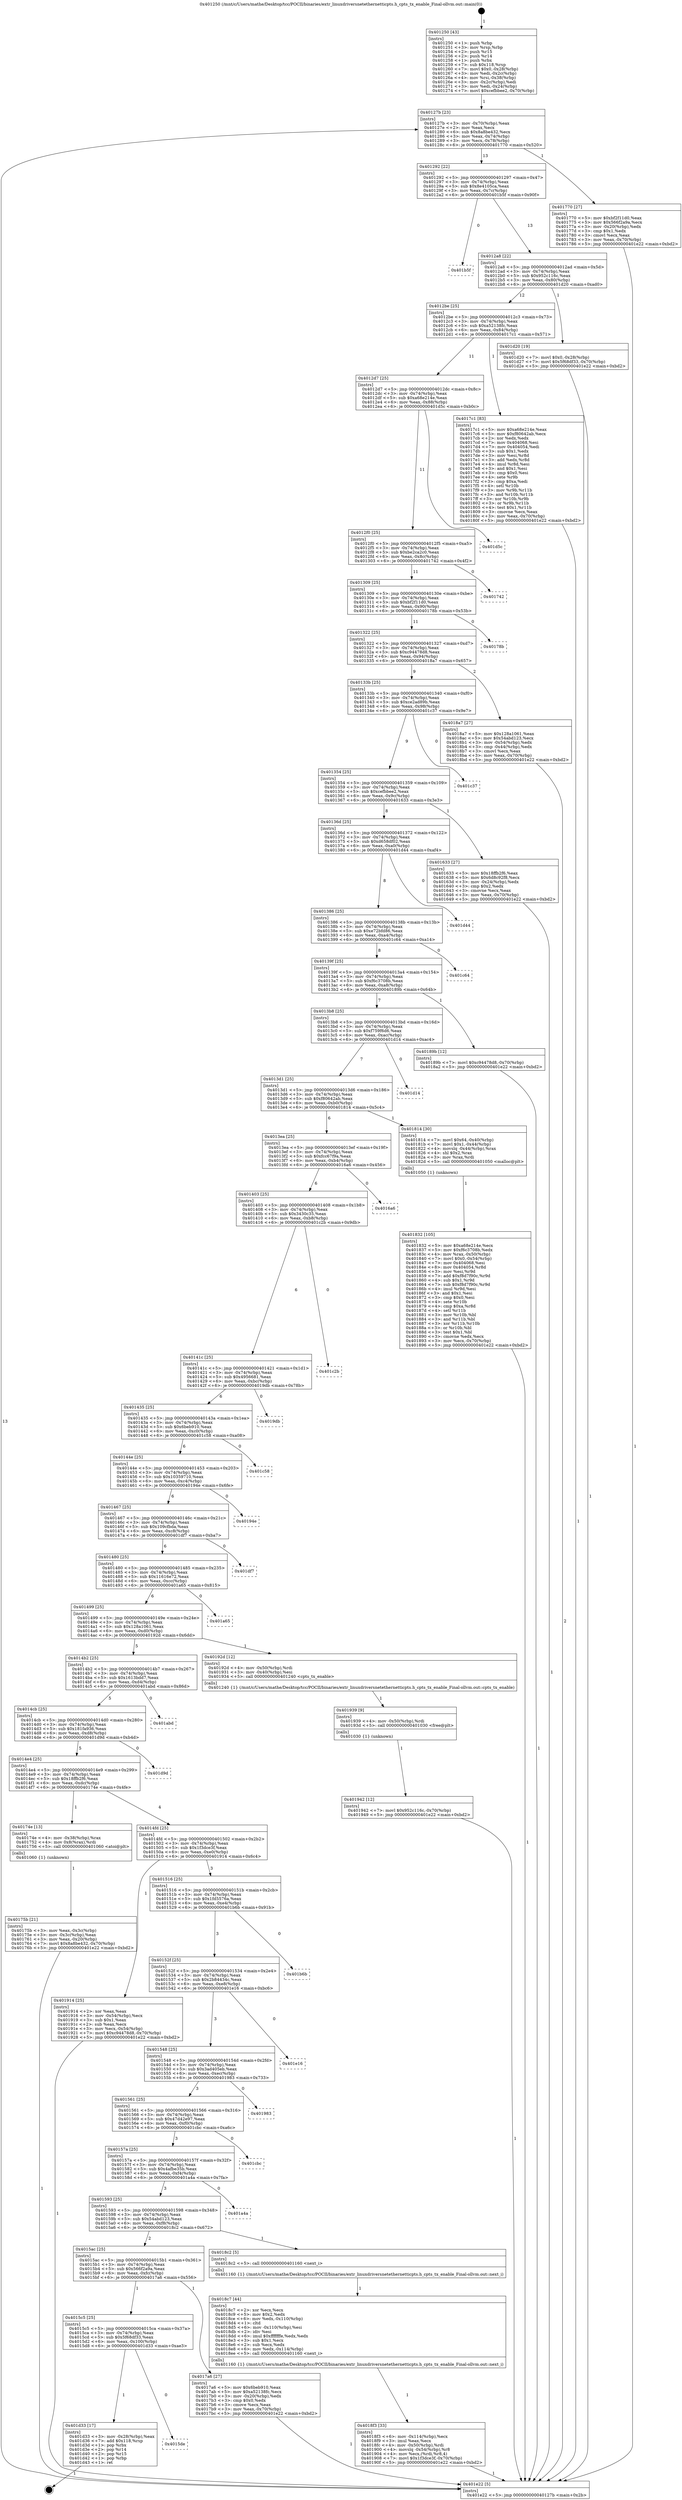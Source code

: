 digraph "0x401250" {
  label = "0x401250 (/mnt/c/Users/mathe/Desktop/tcc/POCII/binaries/extr_linuxdriversnetethernetticpts.h_cpts_tx_enable_Final-ollvm.out::main(0))"
  labelloc = "t"
  node[shape=record]

  Entry [label="",width=0.3,height=0.3,shape=circle,fillcolor=black,style=filled]
  "0x40127b" [label="{
     0x40127b [23]\l
     | [instrs]\l
     &nbsp;&nbsp;0x40127b \<+3\>: mov -0x70(%rbp),%eax\l
     &nbsp;&nbsp;0x40127e \<+2\>: mov %eax,%ecx\l
     &nbsp;&nbsp;0x401280 \<+6\>: sub $0x8a8be432,%ecx\l
     &nbsp;&nbsp;0x401286 \<+3\>: mov %eax,-0x74(%rbp)\l
     &nbsp;&nbsp;0x401289 \<+3\>: mov %ecx,-0x78(%rbp)\l
     &nbsp;&nbsp;0x40128c \<+6\>: je 0000000000401770 \<main+0x520\>\l
  }"]
  "0x401770" [label="{
     0x401770 [27]\l
     | [instrs]\l
     &nbsp;&nbsp;0x401770 \<+5\>: mov $0xbf2f11d0,%eax\l
     &nbsp;&nbsp;0x401775 \<+5\>: mov $0x566f2a9a,%ecx\l
     &nbsp;&nbsp;0x40177a \<+3\>: mov -0x20(%rbp),%edx\l
     &nbsp;&nbsp;0x40177d \<+3\>: cmp $0x1,%edx\l
     &nbsp;&nbsp;0x401780 \<+3\>: cmovl %ecx,%eax\l
     &nbsp;&nbsp;0x401783 \<+3\>: mov %eax,-0x70(%rbp)\l
     &nbsp;&nbsp;0x401786 \<+5\>: jmp 0000000000401e22 \<main+0xbd2\>\l
  }"]
  "0x401292" [label="{
     0x401292 [22]\l
     | [instrs]\l
     &nbsp;&nbsp;0x401292 \<+5\>: jmp 0000000000401297 \<main+0x47\>\l
     &nbsp;&nbsp;0x401297 \<+3\>: mov -0x74(%rbp),%eax\l
     &nbsp;&nbsp;0x40129a \<+5\>: sub $0x8e4105ca,%eax\l
     &nbsp;&nbsp;0x40129f \<+3\>: mov %eax,-0x7c(%rbp)\l
     &nbsp;&nbsp;0x4012a2 \<+6\>: je 0000000000401b5f \<main+0x90f\>\l
  }"]
  Exit [label="",width=0.3,height=0.3,shape=circle,fillcolor=black,style=filled,peripheries=2]
  "0x401b5f" [label="{
     0x401b5f\l
  }", style=dashed]
  "0x4012a8" [label="{
     0x4012a8 [22]\l
     | [instrs]\l
     &nbsp;&nbsp;0x4012a8 \<+5\>: jmp 00000000004012ad \<main+0x5d\>\l
     &nbsp;&nbsp;0x4012ad \<+3\>: mov -0x74(%rbp),%eax\l
     &nbsp;&nbsp;0x4012b0 \<+5\>: sub $0x952c116c,%eax\l
     &nbsp;&nbsp;0x4012b5 \<+3\>: mov %eax,-0x80(%rbp)\l
     &nbsp;&nbsp;0x4012b8 \<+6\>: je 0000000000401d20 \<main+0xad0\>\l
  }"]
  "0x4015de" [label="{
     0x4015de\l
  }", style=dashed]
  "0x401d20" [label="{
     0x401d20 [19]\l
     | [instrs]\l
     &nbsp;&nbsp;0x401d20 \<+7\>: movl $0x0,-0x28(%rbp)\l
     &nbsp;&nbsp;0x401d27 \<+7\>: movl $0x5f68df33,-0x70(%rbp)\l
     &nbsp;&nbsp;0x401d2e \<+5\>: jmp 0000000000401e22 \<main+0xbd2\>\l
  }"]
  "0x4012be" [label="{
     0x4012be [25]\l
     | [instrs]\l
     &nbsp;&nbsp;0x4012be \<+5\>: jmp 00000000004012c3 \<main+0x73\>\l
     &nbsp;&nbsp;0x4012c3 \<+3\>: mov -0x74(%rbp),%eax\l
     &nbsp;&nbsp;0x4012c6 \<+5\>: sub $0xa52138fc,%eax\l
     &nbsp;&nbsp;0x4012cb \<+6\>: mov %eax,-0x84(%rbp)\l
     &nbsp;&nbsp;0x4012d1 \<+6\>: je 00000000004017c1 \<main+0x571\>\l
  }"]
  "0x401d33" [label="{
     0x401d33 [17]\l
     | [instrs]\l
     &nbsp;&nbsp;0x401d33 \<+3\>: mov -0x28(%rbp),%eax\l
     &nbsp;&nbsp;0x401d36 \<+7\>: add $0x118,%rsp\l
     &nbsp;&nbsp;0x401d3d \<+1\>: pop %rbx\l
     &nbsp;&nbsp;0x401d3e \<+2\>: pop %r14\l
     &nbsp;&nbsp;0x401d40 \<+2\>: pop %r15\l
     &nbsp;&nbsp;0x401d42 \<+1\>: pop %rbp\l
     &nbsp;&nbsp;0x401d43 \<+1\>: ret\l
  }"]
  "0x4017c1" [label="{
     0x4017c1 [83]\l
     | [instrs]\l
     &nbsp;&nbsp;0x4017c1 \<+5\>: mov $0xa68e214e,%eax\l
     &nbsp;&nbsp;0x4017c6 \<+5\>: mov $0xf80642ab,%ecx\l
     &nbsp;&nbsp;0x4017cb \<+2\>: xor %edx,%edx\l
     &nbsp;&nbsp;0x4017cd \<+7\>: mov 0x404068,%esi\l
     &nbsp;&nbsp;0x4017d4 \<+7\>: mov 0x404054,%edi\l
     &nbsp;&nbsp;0x4017db \<+3\>: sub $0x1,%edx\l
     &nbsp;&nbsp;0x4017de \<+3\>: mov %esi,%r8d\l
     &nbsp;&nbsp;0x4017e1 \<+3\>: add %edx,%r8d\l
     &nbsp;&nbsp;0x4017e4 \<+4\>: imul %r8d,%esi\l
     &nbsp;&nbsp;0x4017e8 \<+3\>: and $0x1,%esi\l
     &nbsp;&nbsp;0x4017eb \<+3\>: cmp $0x0,%esi\l
     &nbsp;&nbsp;0x4017ee \<+4\>: sete %r9b\l
     &nbsp;&nbsp;0x4017f2 \<+3\>: cmp $0xa,%edi\l
     &nbsp;&nbsp;0x4017f5 \<+4\>: setl %r10b\l
     &nbsp;&nbsp;0x4017f9 \<+3\>: mov %r9b,%r11b\l
     &nbsp;&nbsp;0x4017fc \<+3\>: and %r10b,%r11b\l
     &nbsp;&nbsp;0x4017ff \<+3\>: xor %r10b,%r9b\l
     &nbsp;&nbsp;0x401802 \<+3\>: or %r9b,%r11b\l
     &nbsp;&nbsp;0x401805 \<+4\>: test $0x1,%r11b\l
     &nbsp;&nbsp;0x401809 \<+3\>: cmovne %ecx,%eax\l
     &nbsp;&nbsp;0x40180c \<+3\>: mov %eax,-0x70(%rbp)\l
     &nbsp;&nbsp;0x40180f \<+5\>: jmp 0000000000401e22 \<main+0xbd2\>\l
  }"]
  "0x4012d7" [label="{
     0x4012d7 [25]\l
     | [instrs]\l
     &nbsp;&nbsp;0x4012d7 \<+5\>: jmp 00000000004012dc \<main+0x8c\>\l
     &nbsp;&nbsp;0x4012dc \<+3\>: mov -0x74(%rbp),%eax\l
     &nbsp;&nbsp;0x4012df \<+5\>: sub $0xa68e214e,%eax\l
     &nbsp;&nbsp;0x4012e4 \<+6\>: mov %eax,-0x88(%rbp)\l
     &nbsp;&nbsp;0x4012ea \<+6\>: je 0000000000401d5c \<main+0xb0c\>\l
  }"]
  "0x401942" [label="{
     0x401942 [12]\l
     | [instrs]\l
     &nbsp;&nbsp;0x401942 \<+7\>: movl $0x952c116c,-0x70(%rbp)\l
     &nbsp;&nbsp;0x401949 \<+5\>: jmp 0000000000401e22 \<main+0xbd2\>\l
  }"]
  "0x401d5c" [label="{
     0x401d5c\l
  }", style=dashed]
  "0x4012f0" [label="{
     0x4012f0 [25]\l
     | [instrs]\l
     &nbsp;&nbsp;0x4012f0 \<+5\>: jmp 00000000004012f5 \<main+0xa5\>\l
     &nbsp;&nbsp;0x4012f5 \<+3\>: mov -0x74(%rbp),%eax\l
     &nbsp;&nbsp;0x4012f8 \<+5\>: sub $0xbe2ca2c0,%eax\l
     &nbsp;&nbsp;0x4012fd \<+6\>: mov %eax,-0x8c(%rbp)\l
     &nbsp;&nbsp;0x401303 \<+6\>: je 0000000000401742 \<main+0x4f2\>\l
  }"]
  "0x401939" [label="{
     0x401939 [9]\l
     | [instrs]\l
     &nbsp;&nbsp;0x401939 \<+4\>: mov -0x50(%rbp),%rdi\l
     &nbsp;&nbsp;0x40193d \<+5\>: call 0000000000401030 \<free@plt\>\l
     | [calls]\l
     &nbsp;&nbsp;0x401030 \{1\} (unknown)\l
  }"]
  "0x401742" [label="{
     0x401742\l
  }", style=dashed]
  "0x401309" [label="{
     0x401309 [25]\l
     | [instrs]\l
     &nbsp;&nbsp;0x401309 \<+5\>: jmp 000000000040130e \<main+0xbe\>\l
     &nbsp;&nbsp;0x40130e \<+3\>: mov -0x74(%rbp),%eax\l
     &nbsp;&nbsp;0x401311 \<+5\>: sub $0xbf2f11d0,%eax\l
     &nbsp;&nbsp;0x401316 \<+6\>: mov %eax,-0x90(%rbp)\l
     &nbsp;&nbsp;0x40131c \<+6\>: je 000000000040178b \<main+0x53b\>\l
  }"]
  "0x4018f3" [label="{
     0x4018f3 [33]\l
     | [instrs]\l
     &nbsp;&nbsp;0x4018f3 \<+6\>: mov -0x114(%rbp),%ecx\l
     &nbsp;&nbsp;0x4018f9 \<+3\>: imul %eax,%ecx\l
     &nbsp;&nbsp;0x4018fc \<+4\>: mov -0x50(%rbp),%rdi\l
     &nbsp;&nbsp;0x401900 \<+4\>: movslq -0x54(%rbp),%r8\l
     &nbsp;&nbsp;0x401904 \<+4\>: mov %ecx,(%rdi,%r8,4)\l
     &nbsp;&nbsp;0x401908 \<+7\>: movl $0x1f3dce3f,-0x70(%rbp)\l
     &nbsp;&nbsp;0x40190f \<+5\>: jmp 0000000000401e22 \<main+0xbd2\>\l
  }"]
  "0x40178b" [label="{
     0x40178b\l
  }", style=dashed]
  "0x401322" [label="{
     0x401322 [25]\l
     | [instrs]\l
     &nbsp;&nbsp;0x401322 \<+5\>: jmp 0000000000401327 \<main+0xd7\>\l
     &nbsp;&nbsp;0x401327 \<+3\>: mov -0x74(%rbp),%eax\l
     &nbsp;&nbsp;0x40132a \<+5\>: sub $0xc94478d8,%eax\l
     &nbsp;&nbsp;0x40132f \<+6\>: mov %eax,-0x94(%rbp)\l
     &nbsp;&nbsp;0x401335 \<+6\>: je 00000000004018a7 \<main+0x657\>\l
  }"]
  "0x4018c7" [label="{
     0x4018c7 [44]\l
     | [instrs]\l
     &nbsp;&nbsp;0x4018c7 \<+2\>: xor %ecx,%ecx\l
     &nbsp;&nbsp;0x4018c9 \<+5\>: mov $0x2,%edx\l
     &nbsp;&nbsp;0x4018ce \<+6\>: mov %edx,-0x110(%rbp)\l
     &nbsp;&nbsp;0x4018d4 \<+1\>: cltd\l
     &nbsp;&nbsp;0x4018d5 \<+6\>: mov -0x110(%rbp),%esi\l
     &nbsp;&nbsp;0x4018db \<+2\>: idiv %esi\l
     &nbsp;&nbsp;0x4018dd \<+6\>: imul $0xfffffffe,%edx,%edx\l
     &nbsp;&nbsp;0x4018e3 \<+3\>: sub $0x1,%ecx\l
     &nbsp;&nbsp;0x4018e6 \<+2\>: sub %ecx,%edx\l
     &nbsp;&nbsp;0x4018e8 \<+6\>: mov %edx,-0x114(%rbp)\l
     &nbsp;&nbsp;0x4018ee \<+5\>: call 0000000000401160 \<next_i\>\l
     | [calls]\l
     &nbsp;&nbsp;0x401160 \{1\} (/mnt/c/Users/mathe/Desktop/tcc/POCII/binaries/extr_linuxdriversnetethernetticpts.h_cpts_tx_enable_Final-ollvm.out::next_i)\l
  }"]
  "0x4018a7" [label="{
     0x4018a7 [27]\l
     | [instrs]\l
     &nbsp;&nbsp;0x4018a7 \<+5\>: mov $0x128a1061,%eax\l
     &nbsp;&nbsp;0x4018ac \<+5\>: mov $0x54abd123,%ecx\l
     &nbsp;&nbsp;0x4018b1 \<+3\>: mov -0x54(%rbp),%edx\l
     &nbsp;&nbsp;0x4018b4 \<+3\>: cmp -0x44(%rbp),%edx\l
     &nbsp;&nbsp;0x4018b7 \<+3\>: cmovl %ecx,%eax\l
     &nbsp;&nbsp;0x4018ba \<+3\>: mov %eax,-0x70(%rbp)\l
     &nbsp;&nbsp;0x4018bd \<+5\>: jmp 0000000000401e22 \<main+0xbd2\>\l
  }"]
  "0x40133b" [label="{
     0x40133b [25]\l
     | [instrs]\l
     &nbsp;&nbsp;0x40133b \<+5\>: jmp 0000000000401340 \<main+0xf0\>\l
     &nbsp;&nbsp;0x401340 \<+3\>: mov -0x74(%rbp),%eax\l
     &nbsp;&nbsp;0x401343 \<+5\>: sub $0xce2ad89b,%eax\l
     &nbsp;&nbsp;0x401348 \<+6\>: mov %eax,-0x98(%rbp)\l
     &nbsp;&nbsp;0x40134e \<+6\>: je 0000000000401c37 \<main+0x9e7\>\l
  }"]
  "0x401832" [label="{
     0x401832 [105]\l
     | [instrs]\l
     &nbsp;&nbsp;0x401832 \<+5\>: mov $0xa68e214e,%ecx\l
     &nbsp;&nbsp;0x401837 \<+5\>: mov $0xf6c3708b,%edx\l
     &nbsp;&nbsp;0x40183c \<+4\>: mov %rax,-0x50(%rbp)\l
     &nbsp;&nbsp;0x401840 \<+7\>: movl $0x0,-0x54(%rbp)\l
     &nbsp;&nbsp;0x401847 \<+7\>: mov 0x404068,%esi\l
     &nbsp;&nbsp;0x40184e \<+8\>: mov 0x404054,%r8d\l
     &nbsp;&nbsp;0x401856 \<+3\>: mov %esi,%r9d\l
     &nbsp;&nbsp;0x401859 \<+7\>: add $0xf8d7f90c,%r9d\l
     &nbsp;&nbsp;0x401860 \<+4\>: sub $0x1,%r9d\l
     &nbsp;&nbsp;0x401864 \<+7\>: sub $0xf8d7f90c,%r9d\l
     &nbsp;&nbsp;0x40186b \<+4\>: imul %r9d,%esi\l
     &nbsp;&nbsp;0x40186f \<+3\>: and $0x1,%esi\l
     &nbsp;&nbsp;0x401872 \<+3\>: cmp $0x0,%esi\l
     &nbsp;&nbsp;0x401875 \<+4\>: sete %r10b\l
     &nbsp;&nbsp;0x401879 \<+4\>: cmp $0xa,%r8d\l
     &nbsp;&nbsp;0x40187d \<+4\>: setl %r11b\l
     &nbsp;&nbsp;0x401881 \<+3\>: mov %r10b,%bl\l
     &nbsp;&nbsp;0x401884 \<+3\>: and %r11b,%bl\l
     &nbsp;&nbsp;0x401887 \<+3\>: xor %r11b,%r10b\l
     &nbsp;&nbsp;0x40188a \<+3\>: or %r10b,%bl\l
     &nbsp;&nbsp;0x40188d \<+3\>: test $0x1,%bl\l
     &nbsp;&nbsp;0x401890 \<+3\>: cmovne %edx,%ecx\l
     &nbsp;&nbsp;0x401893 \<+3\>: mov %ecx,-0x70(%rbp)\l
     &nbsp;&nbsp;0x401896 \<+5\>: jmp 0000000000401e22 \<main+0xbd2\>\l
  }"]
  "0x401c37" [label="{
     0x401c37\l
  }", style=dashed]
  "0x401354" [label="{
     0x401354 [25]\l
     | [instrs]\l
     &nbsp;&nbsp;0x401354 \<+5\>: jmp 0000000000401359 \<main+0x109\>\l
     &nbsp;&nbsp;0x401359 \<+3\>: mov -0x74(%rbp),%eax\l
     &nbsp;&nbsp;0x40135c \<+5\>: sub $0xcefbbee2,%eax\l
     &nbsp;&nbsp;0x401361 \<+6\>: mov %eax,-0x9c(%rbp)\l
     &nbsp;&nbsp;0x401367 \<+6\>: je 0000000000401633 \<main+0x3e3\>\l
  }"]
  "0x4015c5" [label="{
     0x4015c5 [25]\l
     | [instrs]\l
     &nbsp;&nbsp;0x4015c5 \<+5\>: jmp 00000000004015ca \<main+0x37a\>\l
     &nbsp;&nbsp;0x4015ca \<+3\>: mov -0x74(%rbp),%eax\l
     &nbsp;&nbsp;0x4015cd \<+5\>: sub $0x5f68df33,%eax\l
     &nbsp;&nbsp;0x4015d2 \<+6\>: mov %eax,-0x100(%rbp)\l
     &nbsp;&nbsp;0x4015d8 \<+6\>: je 0000000000401d33 \<main+0xae3\>\l
  }"]
  "0x401633" [label="{
     0x401633 [27]\l
     | [instrs]\l
     &nbsp;&nbsp;0x401633 \<+5\>: mov $0x18ffb2f6,%eax\l
     &nbsp;&nbsp;0x401638 \<+5\>: mov $0x6d8c92f8,%ecx\l
     &nbsp;&nbsp;0x40163d \<+3\>: mov -0x24(%rbp),%edx\l
     &nbsp;&nbsp;0x401640 \<+3\>: cmp $0x2,%edx\l
     &nbsp;&nbsp;0x401643 \<+3\>: cmovne %ecx,%eax\l
     &nbsp;&nbsp;0x401646 \<+3\>: mov %eax,-0x70(%rbp)\l
     &nbsp;&nbsp;0x401649 \<+5\>: jmp 0000000000401e22 \<main+0xbd2\>\l
  }"]
  "0x40136d" [label="{
     0x40136d [25]\l
     | [instrs]\l
     &nbsp;&nbsp;0x40136d \<+5\>: jmp 0000000000401372 \<main+0x122\>\l
     &nbsp;&nbsp;0x401372 \<+3\>: mov -0x74(%rbp),%eax\l
     &nbsp;&nbsp;0x401375 \<+5\>: sub $0xd658df02,%eax\l
     &nbsp;&nbsp;0x40137a \<+6\>: mov %eax,-0xa0(%rbp)\l
     &nbsp;&nbsp;0x401380 \<+6\>: je 0000000000401d44 \<main+0xaf4\>\l
  }"]
  "0x401e22" [label="{
     0x401e22 [5]\l
     | [instrs]\l
     &nbsp;&nbsp;0x401e22 \<+5\>: jmp 000000000040127b \<main+0x2b\>\l
  }"]
  "0x401250" [label="{
     0x401250 [43]\l
     | [instrs]\l
     &nbsp;&nbsp;0x401250 \<+1\>: push %rbp\l
     &nbsp;&nbsp;0x401251 \<+3\>: mov %rsp,%rbp\l
     &nbsp;&nbsp;0x401254 \<+2\>: push %r15\l
     &nbsp;&nbsp;0x401256 \<+2\>: push %r14\l
     &nbsp;&nbsp;0x401258 \<+1\>: push %rbx\l
     &nbsp;&nbsp;0x401259 \<+7\>: sub $0x118,%rsp\l
     &nbsp;&nbsp;0x401260 \<+7\>: movl $0x0,-0x28(%rbp)\l
     &nbsp;&nbsp;0x401267 \<+3\>: mov %edi,-0x2c(%rbp)\l
     &nbsp;&nbsp;0x40126a \<+4\>: mov %rsi,-0x38(%rbp)\l
     &nbsp;&nbsp;0x40126e \<+3\>: mov -0x2c(%rbp),%edi\l
     &nbsp;&nbsp;0x401271 \<+3\>: mov %edi,-0x24(%rbp)\l
     &nbsp;&nbsp;0x401274 \<+7\>: movl $0xcefbbee2,-0x70(%rbp)\l
  }"]
  "0x4017a6" [label="{
     0x4017a6 [27]\l
     | [instrs]\l
     &nbsp;&nbsp;0x4017a6 \<+5\>: mov $0x6beb910,%eax\l
     &nbsp;&nbsp;0x4017ab \<+5\>: mov $0xa52138fc,%ecx\l
     &nbsp;&nbsp;0x4017b0 \<+3\>: mov -0x20(%rbp),%edx\l
     &nbsp;&nbsp;0x4017b3 \<+3\>: cmp $0x0,%edx\l
     &nbsp;&nbsp;0x4017b6 \<+3\>: cmove %ecx,%eax\l
     &nbsp;&nbsp;0x4017b9 \<+3\>: mov %eax,-0x70(%rbp)\l
     &nbsp;&nbsp;0x4017bc \<+5\>: jmp 0000000000401e22 \<main+0xbd2\>\l
  }"]
  "0x401d44" [label="{
     0x401d44\l
  }", style=dashed]
  "0x401386" [label="{
     0x401386 [25]\l
     | [instrs]\l
     &nbsp;&nbsp;0x401386 \<+5\>: jmp 000000000040138b \<main+0x13b\>\l
     &nbsp;&nbsp;0x40138b \<+3\>: mov -0x74(%rbp),%eax\l
     &nbsp;&nbsp;0x40138e \<+5\>: sub $0xe72bfd86,%eax\l
     &nbsp;&nbsp;0x401393 \<+6\>: mov %eax,-0xa4(%rbp)\l
     &nbsp;&nbsp;0x401399 \<+6\>: je 0000000000401c64 \<main+0xa14\>\l
  }"]
  "0x4015ac" [label="{
     0x4015ac [25]\l
     | [instrs]\l
     &nbsp;&nbsp;0x4015ac \<+5\>: jmp 00000000004015b1 \<main+0x361\>\l
     &nbsp;&nbsp;0x4015b1 \<+3\>: mov -0x74(%rbp),%eax\l
     &nbsp;&nbsp;0x4015b4 \<+5\>: sub $0x566f2a9a,%eax\l
     &nbsp;&nbsp;0x4015b9 \<+6\>: mov %eax,-0xfc(%rbp)\l
     &nbsp;&nbsp;0x4015bf \<+6\>: je 00000000004017a6 \<main+0x556\>\l
  }"]
  "0x401c64" [label="{
     0x401c64\l
  }", style=dashed]
  "0x40139f" [label="{
     0x40139f [25]\l
     | [instrs]\l
     &nbsp;&nbsp;0x40139f \<+5\>: jmp 00000000004013a4 \<main+0x154\>\l
     &nbsp;&nbsp;0x4013a4 \<+3\>: mov -0x74(%rbp),%eax\l
     &nbsp;&nbsp;0x4013a7 \<+5\>: sub $0xf6c3708b,%eax\l
     &nbsp;&nbsp;0x4013ac \<+6\>: mov %eax,-0xa8(%rbp)\l
     &nbsp;&nbsp;0x4013b2 \<+6\>: je 000000000040189b \<main+0x64b\>\l
  }"]
  "0x4018c2" [label="{
     0x4018c2 [5]\l
     | [instrs]\l
     &nbsp;&nbsp;0x4018c2 \<+5\>: call 0000000000401160 \<next_i\>\l
     | [calls]\l
     &nbsp;&nbsp;0x401160 \{1\} (/mnt/c/Users/mathe/Desktop/tcc/POCII/binaries/extr_linuxdriversnetethernetticpts.h_cpts_tx_enable_Final-ollvm.out::next_i)\l
  }"]
  "0x40189b" [label="{
     0x40189b [12]\l
     | [instrs]\l
     &nbsp;&nbsp;0x40189b \<+7\>: movl $0xc94478d8,-0x70(%rbp)\l
     &nbsp;&nbsp;0x4018a2 \<+5\>: jmp 0000000000401e22 \<main+0xbd2\>\l
  }"]
  "0x4013b8" [label="{
     0x4013b8 [25]\l
     | [instrs]\l
     &nbsp;&nbsp;0x4013b8 \<+5\>: jmp 00000000004013bd \<main+0x16d\>\l
     &nbsp;&nbsp;0x4013bd \<+3\>: mov -0x74(%rbp),%eax\l
     &nbsp;&nbsp;0x4013c0 \<+5\>: sub $0xf759f6d6,%eax\l
     &nbsp;&nbsp;0x4013c5 \<+6\>: mov %eax,-0xac(%rbp)\l
     &nbsp;&nbsp;0x4013cb \<+6\>: je 0000000000401d14 \<main+0xac4\>\l
  }"]
  "0x401593" [label="{
     0x401593 [25]\l
     | [instrs]\l
     &nbsp;&nbsp;0x401593 \<+5\>: jmp 0000000000401598 \<main+0x348\>\l
     &nbsp;&nbsp;0x401598 \<+3\>: mov -0x74(%rbp),%eax\l
     &nbsp;&nbsp;0x40159b \<+5\>: sub $0x54abd123,%eax\l
     &nbsp;&nbsp;0x4015a0 \<+6\>: mov %eax,-0xf8(%rbp)\l
     &nbsp;&nbsp;0x4015a6 \<+6\>: je 00000000004018c2 \<main+0x672\>\l
  }"]
  "0x401d14" [label="{
     0x401d14\l
  }", style=dashed]
  "0x4013d1" [label="{
     0x4013d1 [25]\l
     | [instrs]\l
     &nbsp;&nbsp;0x4013d1 \<+5\>: jmp 00000000004013d6 \<main+0x186\>\l
     &nbsp;&nbsp;0x4013d6 \<+3\>: mov -0x74(%rbp),%eax\l
     &nbsp;&nbsp;0x4013d9 \<+5\>: sub $0xf80642ab,%eax\l
     &nbsp;&nbsp;0x4013de \<+6\>: mov %eax,-0xb0(%rbp)\l
     &nbsp;&nbsp;0x4013e4 \<+6\>: je 0000000000401814 \<main+0x5c4\>\l
  }"]
  "0x401a4a" [label="{
     0x401a4a\l
  }", style=dashed]
  "0x401814" [label="{
     0x401814 [30]\l
     | [instrs]\l
     &nbsp;&nbsp;0x401814 \<+7\>: movl $0x64,-0x40(%rbp)\l
     &nbsp;&nbsp;0x40181b \<+7\>: movl $0x1,-0x44(%rbp)\l
     &nbsp;&nbsp;0x401822 \<+4\>: movslq -0x44(%rbp),%rax\l
     &nbsp;&nbsp;0x401826 \<+4\>: shl $0x2,%rax\l
     &nbsp;&nbsp;0x40182a \<+3\>: mov %rax,%rdi\l
     &nbsp;&nbsp;0x40182d \<+5\>: call 0000000000401050 \<malloc@plt\>\l
     | [calls]\l
     &nbsp;&nbsp;0x401050 \{1\} (unknown)\l
  }"]
  "0x4013ea" [label="{
     0x4013ea [25]\l
     | [instrs]\l
     &nbsp;&nbsp;0x4013ea \<+5\>: jmp 00000000004013ef \<main+0x19f\>\l
     &nbsp;&nbsp;0x4013ef \<+3\>: mov -0x74(%rbp),%eax\l
     &nbsp;&nbsp;0x4013f2 \<+5\>: sub $0xfcc67f9a,%eax\l
     &nbsp;&nbsp;0x4013f7 \<+6\>: mov %eax,-0xb4(%rbp)\l
     &nbsp;&nbsp;0x4013fd \<+6\>: je 00000000004016a6 \<main+0x456\>\l
  }"]
  "0x40157a" [label="{
     0x40157a [25]\l
     | [instrs]\l
     &nbsp;&nbsp;0x40157a \<+5\>: jmp 000000000040157f \<main+0x32f\>\l
     &nbsp;&nbsp;0x40157f \<+3\>: mov -0x74(%rbp),%eax\l
     &nbsp;&nbsp;0x401582 \<+5\>: sub $0x4afbe35b,%eax\l
     &nbsp;&nbsp;0x401587 \<+6\>: mov %eax,-0xf4(%rbp)\l
     &nbsp;&nbsp;0x40158d \<+6\>: je 0000000000401a4a \<main+0x7fa\>\l
  }"]
  "0x4016a6" [label="{
     0x4016a6\l
  }", style=dashed]
  "0x401403" [label="{
     0x401403 [25]\l
     | [instrs]\l
     &nbsp;&nbsp;0x401403 \<+5\>: jmp 0000000000401408 \<main+0x1b8\>\l
     &nbsp;&nbsp;0x401408 \<+3\>: mov -0x74(%rbp),%eax\l
     &nbsp;&nbsp;0x40140b \<+5\>: sub $0x3430c35,%eax\l
     &nbsp;&nbsp;0x401410 \<+6\>: mov %eax,-0xb8(%rbp)\l
     &nbsp;&nbsp;0x401416 \<+6\>: je 0000000000401c2b \<main+0x9db\>\l
  }"]
  "0x401cbc" [label="{
     0x401cbc\l
  }", style=dashed]
  "0x401c2b" [label="{
     0x401c2b\l
  }", style=dashed]
  "0x40141c" [label="{
     0x40141c [25]\l
     | [instrs]\l
     &nbsp;&nbsp;0x40141c \<+5\>: jmp 0000000000401421 \<main+0x1d1\>\l
     &nbsp;&nbsp;0x401421 \<+3\>: mov -0x74(%rbp),%eax\l
     &nbsp;&nbsp;0x401424 \<+5\>: sub $0x4956681,%eax\l
     &nbsp;&nbsp;0x401429 \<+6\>: mov %eax,-0xbc(%rbp)\l
     &nbsp;&nbsp;0x40142f \<+6\>: je 00000000004019db \<main+0x78b\>\l
  }"]
  "0x401561" [label="{
     0x401561 [25]\l
     | [instrs]\l
     &nbsp;&nbsp;0x401561 \<+5\>: jmp 0000000000401566 \<main+0x316\>\l
     &nbsp;&nbsp;0x401566 \<+3\>: mov -0x74(%rbp),%eax\l
     &nbsp;&nbsp;0x401569 \<+5\>: sub $0x47d42e97,%eax\l
     &nbsp;&nbsp;0x40156e \<+6\>: mov %eax,-0xf0(%rbp)\l
     &nbsp;&nbsp;0x401574 \<+6\>: je 0000000000401cbc \<main+0xa6c\>\l
  }"]
  "0x4019db" [label="{
     0x4019db\l
  }", style=dashed]
  "0x401435" [label="{
     0x401435 [25]\l
     | [instrs]\l
     &nbsp;&nbsp;0x401435 \<+5\>: jmp 000000000040143a \<main+0x1ea\>\l
     &nbsp;&nbsp;0x40143a \<+3\>: mov -0x74(%rbp),%eax\l
     &nbsp;&nbsp;0x40143d \<+5\>: sub $0x6beb910,%eax\l
     &nbsp;&nbsp;0x401442 \<+6\>: mov %eax,-0xc0(%rbp)\l
     &nbsp;&nbsp;0x401448 \<+6\>: je 0000000000401c58 \<main+0xa08\>\l
  }"]
  "0x401983" [label="{
     0x401983\l
  }", style=dashed]
  "0x401c58" [label="{
     0x401c58\l
  }", style=dashed]
  "0x40144e" [label="{
     0x40144e [25]\l
     | [instrs]\l
     &nbsp;&nbsp;0x40144e \<+5\>: jmp 0000000000401453 \<main+0x203\>\l
     &nbsp;&nbsp;0x401453 \<+3\>: mov -0x74(%rbp),%eax\l
     &nbsp;&nbsp;0x401456 \<+5\>: sub $0x10359710,%eax\l
     &nbsp;&nbsp;0x40145b \<+6\>: mov %eax,-0xc4(%rbp)\l
     &nbsp;&nbsp;0x401461 \<+6\>: je 000000000040194e \<main+0x6fe\>\l
  }"]
  "0x401548" [label="{
     0x401548 [25]\l
     | [instrs]\l
     &nbsp;&nbsp;0x401548 \<+5\>: jmp 000000000040154d \<main+0x2fd\>\l
     &nbsp;&nbsp;0x40154d \<+3\>: mov -0x74(%rbp),%eax\l
     &nbsp;&nbsp;0x401550 \<+5\>: sub $0x3ad405eb,%eax\l
     &nbsp;&nbsp;0x401555 \<+6\>: mov %eax,-0xec(%rbp)\l
     &nbsp;&nbsp;0x40155b \<+6\>: je 0000000000401983 \<main+0x733\>\l
  }"]
  "0x40194e" [label="{
     0x40194e\l
  }", style=dashed]
  "0x401467" [label="{
     0x401467 [25]\l
     | [instrs]\l
     &nbsp;&nbsp;0x401467 \<+5\>: jmp 000000000040146c \<main+0x21c\>\l
     &nbsp;&nbsp;0x40146c \<+3\>: mov -0x74(%rbp),%eax\l
     &nbsp;&nbsp;0x40146f \<+5\>: sub $0x109cfbda,%eax\l
     &nbsp;&nbsp;0x401474 \<+6\>: mov %eax,-0xc8(%rbp)\l
     &nbsp;&nbsp;0x40147a \<+6\>: je 0000000000401df7 \<main+0xba7\>\l
  }"]
  "0x401e16" [label="{
     0x401e16\l
  }", style=dashed]
  "0x401df7" [label="{
     0x401df7\l
  }", style=dashed]
  "0x401480" [label="{
     0x401480 [25]\l
     | [instrs]\l
     &nbsp;&nbsp;0x401480 \<+5\>: jmp 0000000000401485 \<main+0x235\>\l
     &nbsp;&nbsp;0x401485 \<+3\>: mov -0x74(%rbp),%eax\l
     &nbsp;&nbsp;0x401488 \<+5\>: sub $0x11616e72,%eax\l
     &nbsp;&nbsp;0x40148d \<+6\>: mov %eax,-0xcc(%rbp)\l
     &nbsp;&nbsp;0x401493 \<+6\>: je 0000000000401a65 \<main+0x815\>\l
  }"]
  "0x40152f" [label="{
     0x40152f [25]\l
     | [instrs]\l
     &nbsp;&nbsp;0x40152f \<+5\>: jmp 0000000000401534 \<main+0x2e4\>\l
     &nbsp;&nbsp;0x401534 \<+3\>: mov -0x74(%rbp),%eax\l
     &nbsp;&nbsp;0x401537 \<+5\>: sub $0x2b84434c,%eax\l
     &nbsp;&nbsp;0x40153c \<+6\>: mov %eax,-0xe8(%rbp)\l
     &nbsp;&nbsp;0x401542 \<+6\>: je 0000000000401e16 \<main+0xbc6\>\l
  }"]
  "0x401a65" [label="{
     0x401a65\l
  }", style=dashed]
  "0x401499" [label="{
     0x401499 [25]\l
     | [instrs]\l
     &nbsp;&nbsp;0x401499 \<+5\>: jmp 000000000040149e \<main+0x24e\>\l
     &nbsp;&nbsp;0x40149e \<+3\>: mov -0x74(%rbp),%eax\l
     &nbsp;&nbsp;0x4014a1 \<+5\>: sub $0x128a1061,%eax\l
     &nbsp;&nbsp;0x4014a6 \<+6\>: mov %eax,-0xd0(%rbp)\l
     &nbsp;&nbsp;0x4014ac \<+6\>: je 000000000040192d \<main+0x6dd\>\l
  }"]
  "0x401b6b" [label="{
     0x401b6b\l
  }", style=dashed]
  "0x40192d" [label="{
     0x40192d [12]\l
     | [instrs]\l
     &nbsp;&nbsp;0x40192d \<+4\>: mov -0x50(%rbp),%rdi\l
     &nbsp;&nbsp;0x401931 \<+3\>: mov -0x40(%rbp),%esi\l
     &nbsp;&nbsp;0x401934 \<+5\>: call 0000000000401240 \<cpts_tx_enable\>\l
     | [calls]\l
     &nbsp;&nbsp;0x401240 \{1\} (/mnt/c/Users/mathe/Desktop/tcc/POCII/binaries/extr_linuxdriversnetethernetticpts.h_cpts_tx_enable_Final-ollvm.out::cpts_tx_enable)\l
  }"]
  "0x4014b2" [label="{
     0x4014b2 [25]\l
     | [instrs]\l
     &nbsp;&nbsp;0x4014b2 \<+5\>: jmp 00000000004014b7 \<main+0x267\>\l
     &nbsp;&nbsp;0x4014b7 \<+3\>: mov -0x74(%rbp),%eax\l
     &nbsp;&nbsp;0x4014ba \<+5\>: sub $0x1613bdd7,%eax\l
     &nbsp;&nbsp;0x4014bf \<+6\>: mov %eax,-0xd4(%rbp)\l
     &nbsp;&nbsp;0x4014c5 \<+6\>: je 0000000000401abd \<main+0x86d\>\l
  }"]
  "0x401516" [label="{
     0x401516 [25]\l
     | [instrs]\l
     &nbsp;&nbsp;0x401516 \<+5\>: jmp 000000000040151b \<main+0x2cb\>\l
     &nbsp;&nbsp;0x40151b \<+3\>: mov -0x74(%rbp),%eax\l
     &nbsp;&nbsp;0x40151e \<+5\>: sub $0x1fd5576a,%eax\l
     &nbsp;&nbsp;0x401523 \<+6\>: mov %eax,-0xe4(%rbp)\l
     &nbsp;&nbsp;0x401529 \<+6\>: je 0000000000401b6b \<main+0x91b\>\l
  }"]
  "0x401abd" [label="{
     0x401abd\l
  }", style=dashed]
  "0x4014cb" [label="{
     0x4014cb [25]\l
     | [instrs]\l
     &nbsp;&nbsp;0x4014cb \<+5\>: jmp 00000000004014d0 \<main+0x280\>\l
     &nbsp;&nbsp;0x4014d0 \<+3\>: mov -0x74(%rbp),%eax\l
     &nbsp;&nbsp;0x4014d3 \<+5\>: sub $0x181fa936,%eax\l
     &nbsp;&nbsp;0x4014d8 \<+6\>: mov %eax,-0xd8(%rbp)\l
     &nbsp;&nbsp;0x4014de \<+6\>: je 0000000000401d9d \<main+0xb4d\>\l
  }"]
  "0x401914" [label="{
     0x401914 [25]\l
     | [instrs]\l
     &nbsp;&nbsp;0x401914 \<+2\>: xor %eax,%eax\l
     &nbsp;&nbsp;0x401916 \<+3\>: mov -0x54(%rbp),%ecx\l
     &nbsp;&nbsp;0x401919 \<+3\>: sub $0x1,%eax\l
     &nbsp;&nbsp;0x40191c \<+2\>: sub %eax,%ecx\l
     &nbsp;&nbsp;0x40191e \<+3\>: mov %ecx,-0x54(%rbp)\l
     &nbsp;&nbsp;0x401921 \<+7\>: movl $0xc94478d8,-0x70(%rbp)\l
     &nbsp;&nbsp;0x401928 \<+5\>: jmp 0000000000401e22 \<main+0xbd2\>\l
  }"]
  "0x401d9d" [label="{
     0x401d9d\l
  }", style=dashed]
  "0x4014e4" [label="{
     0x4014e4 [25]\l
     | [instrs]\l
     &nbsp;&nbsp;0x4014e4 \<+5\>: jmp 00000000004014e9 \<main+0x299\>\l
     &nbsp;&nbsp;0x4014e9 \<+3\>: mov -0x74(%rbp),%eax\l
     &nbsp;&nbsp;0x4014ec \<+5\>: sub $0x18ffb2f6,%eax\l
     &nbsp;&nbsp;0x4014f1 \<+6\>: mov %eax,-0xdc(%rbp)\l
     &nbsp;&nbsp;0x4014f7 \<+6\>: je 000000000040174e \<main+0x4fe\>\l
  }"]
  "0x40175b" [label="{
     0x40175b [21]\l
     | [instrs]\l
     &nbsp;&nbsp;0x40175b \<+3\>: mov %eax,-0x3c(%rbp)\l
     &nbsp;&nbsp;0x40175e \<+3\>: mov -0x3c(%rbp),%eax\l
     &nbsp;&nbsp;0x401761 \<+3\>: mov %eax,-0x20(%rbp)\l
     &nbsp;&nbsp;0x401764 \<+7\>: movl $0x8a8be432,-0x70(%rbp)\l
     &nbsp;&nbsp;0x40176b \<+5\>: jmp 0000000000401e22 \<main+0xbd2\>\l
  }"]
  "0x40174e" [label="{
     0x40174e [13]\l
     | [instrs]\l
     &nbsp;&nbsp;0x40174e \<+4\>: mov -0x38(%rbp),%rax\l
     &nbsp;&nbsp;0x401752 \<+4\>: mov 0x8(%rax),%rdi\l
     &nbsp;&nbsp;0x401756 \<+5\>: call 0000000000401060 \<atoi@plt\>\l
     | [calls]\l
     &nbsp;&nbsp;0x401060 \{1\} (unknown)\l
  }"]
  "0x4014fd" [label="{
     0x4014fd [25]\l
     | [instrs]\l
     &nbsp;&nbsp;0x4014fd \<+5\>: jmp 0000000000401502 \<main+0x2b2\>\l
     &nbsp;&nbsp;0x401502 \<+3\>: mov -0x74(%rbp),%eax\l
     &nbsp;&nbsp;0x401505 \<+5\>: sub $0x1f3dce3f,%eax\l
     &nbsp;&nbsp;0x40150a \<+6\>: mov %eax,-0xe0(%rbp)\l
     &nbsp;&nbsp;0x401510 \<+6\>: je 0000000000401914 \<main+0x6c4\>\l
  }"]
  Entry -> "0x401250" [label=" 1"]
  "0x40127b" -> "0x401770" [label=" 1"]
  "0x40127b" -> "0x401292" [label=" 13"]
  "0x401d33" -> Exit [label=" 1"]
  "0x401292" -> "0x401b5f" [label=" 0"]
  "0x401292" -> "0x4012a8" [label=" 13"]
  "0x4015c5" -> "0x4015de" [label=" 0"]
  "0x4012a8" -> "0x401d20" [label=" 1"]
  "0x4012a8" -> "0x4012be" [label=" 12"]
  "0x4015c5" -> "0x401d33" [label=" 1"]
  "0x4012be" -> "0x4017c1" [label=" 1"]
  "0x4012be" -> "0x4012d7" [label=" 11"]
  "0x401d20" -> "0x401e22" [label=" 1"]
  "0x4012d7" -> "0x401d5c" [label=" 0"]
  "0x4012d7" -> "0x4012f0" [label=" 11"]
  "0x401942" -> "0x401e22" [label=" 1"]
  "0x4012f0" -> "0x401742" [label=" 0"]
  "0x4012f0" -> "0x401309" [label=" 11"]
  "0x401939" -> "0x401942" [label=" 1"]
  "0x401309" -> "0x40178b" [label=" 0"]
  "0x401309" -> "0x401322" [label=" 11"]
  "0x40192d" -> "0x401939" [label=" 1"]
  "0x401322" -> "0x4018a7" [label=" 2"]
  "0x401322" -> "0x40133b" [label=" 9"]
  "0x401914" -> "0x401e22" [label=" 1"]
  "0x40133b" -> "0x401c37" [label=" 0"]
  "0x40133b" -> "0x401354" [label=" 9"]
  "0x4018f3" -> "0x401e22" [label=" 1"]
  "0x401354" -> "0x401633" [label=" 1"]
  "0x401354" -> "0x40136d" [label=" 8"]
  "0x401633" -> "0x401e22" [label=" 1"]
  "0x401250" -> "0x40127b" [label=" 1"]
  "0x401e22" -> "0x40127b" [label=" 13"]
  "0x4018c7" -> "0x4018f3" [label=" 1"]
  "0x40136d" -> "0x401d44" [label=" 0"]
  "0x40136d" -> "0x401386" [label=" 8"]
  "0x4018c2" -> "0x4018c7" [label=" 1"]
  "0x401386" -> "0x401c64" [label=" 0"]
  "0x401386" -> "0x40139f" [label=" 8"]
  "0x40189b" -> "0x401e22" [label=" 1"]
  "0x40139f" -> "0x40189b" [label=" 1"]
  "0x40139f" -> "0x4013b8" [label=" 7"]
  "0x401832" -> "0x401e22" [label=" 1"]
  "0x4013b8" -> "0x401d14" [label=" 0"]
  "0x4013b8" -> "0x4013d1" [label=" 7"]
  "0x4017c1" -> "0x401e22" [label=" 1"]
  "0x4013d1" -> "0x401814" [label=" 1"]
  "0x4013d1" -> "0x4013ea" [label=" 6"]
  "0x4017a6" -> "0x401e22" [label=" 1"]
  "0x4013ea" -> "0x4016a6" [label=" 0"]
  "0x4013ea" -> "0x401403" [label=" 6"]
  "0x4015ac" -> "0x4017a6" [label=" 1"]
  "0x401403" -> "0x401c2b" [label=" 0"]
  "0x401403" -> "0x40141c" [label=" 6"]
  "0x4018a7" -> "0x401e22" [label=" 2"]
  "0x40141c" -> "0x4019db" [label=" 0"]
  "0x40141c" -> "0x401435" [label=" 6"]
  "0x401593" -> "0x4018c2" [label=" 1"]
  "0x401435" -> "0x401c58" [label=" 0"]
  "0x401435" -> "0x40144e" [label=" 6"]
  "0x401814" -> "0x401832" [label=" 1"]
  "0x40144e" -> "0x40194e" [label=" 0"]
  "0x40144e" -> "0x401467" [label=" 6"]
  "0x40157a" -> "0x401a4a" [label=" 0"]
  "0x401467" -> "0x401df7" [label=" 0"]
  "0x401467" -> "0x401480" [label=" 6"]
  "0x4015ac" -> "0x4015c5" [label=" 1"]
  "0x401480" -> "0x401a65" [label=" 0"]
  "0x401480" -> "0x401499" [label=" 6"]
  "0x401561" -> "0x401cbc" [label=" 0"]
  "0x401499" -> "0x40192d" [label=" 1"]
  "0x401499" -> "0x4014b2" [label=" 5"]
  "0x401593" -> "0x4015ac" [label=" 2"]
  "0x4014b2" -> "0x401abd" [label=" 0"]
  "0x4014b2" -> "0x4014cb" [label=" 5"]
  "0x401548" -> "0x401983" [label=" 0"]
  "0x4014cb" -> "0x401d9d" [label=" 0"]
  "0x4014cb" -> "0x4014e4" [label=" 5"]
  "0x40157a" -> "0x401593" [label=" 3"]
  "0x4014e4" -> "0x40174e" [label=" 1"]
  "0x4014e4" -> "0x4014fd" [label=" 4"]
  "0x40174e" -> "0x40175b" [label=" 1"]
  "0x40175b" -> "0x401e22" [label=" 1"]
  "0x401770" -> "0x401e22" [label=" 1"]
  "0x40152f" -> "0x401548" [label=" 3"]
  "0x4014fd" -> "0x401914" [label=" 1"]
  "0x4014fd" -> "0x401516" [label=" 3"]
  "0x401548" -> "0x401561" [label=" 3"]
  "0x401516" -> "0x401b6b" [label=" 0"]
  "0x401516" -> "0x40152f" [label=" 3"]
  "0x401561" -> "0x40157a" [label=" 3"]
  "0x40152f" -> "0x401e16" [label=" 0"]
}
